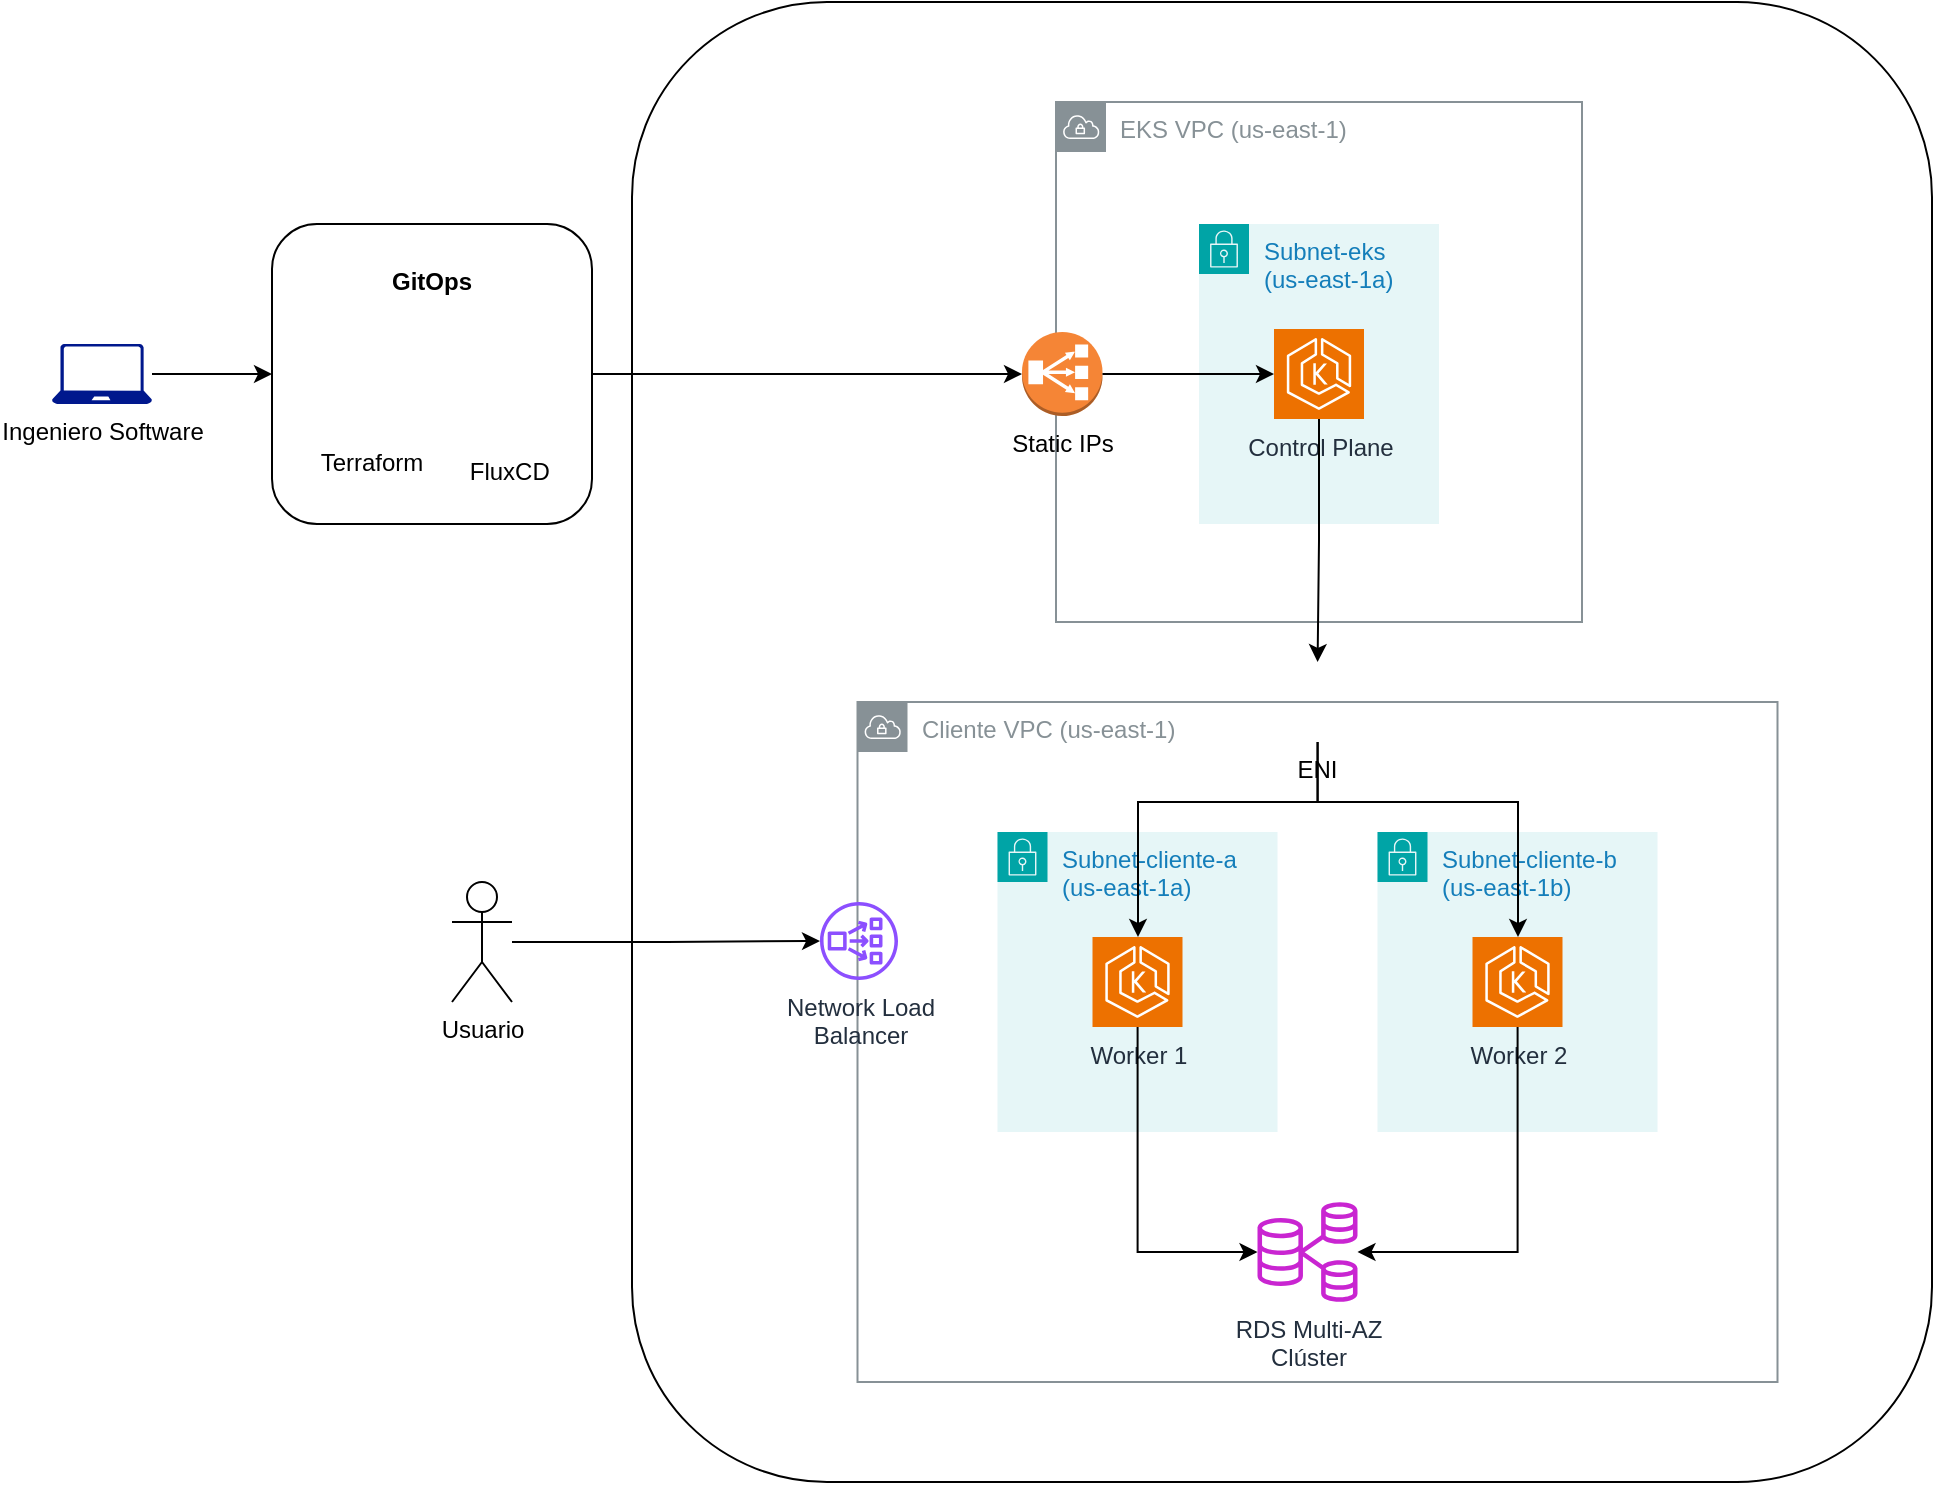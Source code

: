 <mxfile version="26.1.1" pages="2">
  <diagram name="Arq-soluciones-cloud" id="XG_FNhLSgh02-NQdPyia">
    <mxGraphModel dx="1026" dy="684" grid="1" gridSize="10" guides="1" tooltips="1" connect="1" arrows="1" fold="1" page="1" pageScale="1" pageWidth="827" pageHeight="1169" math="0" shadow="0">
      <root>
        <mxCell id="0" />
        <mxCell id="1" parent="0" />
        <mxCell id="NcxopaL1lthryCs3i0uy-2" style="edgeStyle=orthogonalEdgeStyle;rounded=0;orthogonalLoop=1;jettySize=auto;html=1;entryX=0;entryY=0.5;entryDx=0;entryDy=0;" edge="1" parent="1" source="CCDr3vIv7ldP79TEZYHE-8" target="NcxopaL1lthryCs3i0uy-1">
          <mxGeometry relative="1" as="geometry" />
        </mxCell>
        <mxCell id="CCDr3vIv7ldP79TEZYHE-8" value="Ingeniero Software" style="sketch=0;aspect=fixed;pointerEvents=1;shadow=0;dashed=0;html=1;strokeColor=none;labelPosition=center;verticalLabelPosition=bottom;verticalAlign=top;align=center;fillColor=#00188D;shape=mxgraph.azure.laptop" vertex="1" parent="1">
          <mxGeometry x="30" y="251" width="50" height="30" as="geometry" />
        </mxCell>
        <mxCell id="CCDr3vIv7ldP79TEZYHE-9" value="" style="rounded=1;whiteSpace=wrap;html=1;" vertex="1" parent="1">
          <mxGeometry x="320" y="80" width="650" height="740" as="geometry" />
        </mxCell>
        <mxCell id="CCDr3vIv7ldP79TEZYHE-12" value="" style="shape=image;verticalLabelPosition=bottom;labelBackgroundColor=default;verticalAlign=top;aspect=fixed;imageAspect=0;image=https://upload.wikimedia.org/wikipedia/commons/thumb/9/93/Amazon_Web_Services_Logo.svg/800px-Amazon_Web_Services_Logo.svg.png;" vertex="1" parent="1">
          <mxGeometry x="370" y="110" width="50.11" height="30" as="geometry" />
        </mxCell>
        <mxCell id="CCDr3vIv7ldP79TEZYHE-42" style="edgeStyle=orthogonalEdgeStyle;rounded=0;orthogonalLoop=1;jettySize=auto;html=1;" edge="1" parent="1" source="CCDr3vIv7ldP79TEZYHE-25" target="CCDr3vIv7ldP79TEZYHE-22">
          <mxGeometry relative="1" as="geometry" />
        </mxCell>
        <mxCell id="CCDr3vIv7ldP79TEZYHE-25" value="Usuario" style="shape=umlActor;verticalLabelPosition=bottom;verticalAlign=top;html=1;outlineConnect=0;" vertex="1" parent="1">
          <mxGeometry x="230" y="520" width="30" height="60" as="geometry" />
        </mxCell>
        <mxCell id="CCDr3vIv7ldP79TEZYHE-39" value="" style="group" vertex="1" connectable="0" parent="1">
          <mxGeometry x="414" y="410" width="478.75" height="360" as="geometry" />
        </mxCell>
        <mxCell id="CCDr3vIv7ldP79TEZYHE-27" value="Cliente VPC (us-east-1)" style="sketch=0;outlineConnect=0;gradientColor=none;html=1;whiteSpace=wrap;fontSize=12;fontStyle=0;shape=mxgraph.aws4.group;grIcon=mxgraph.aws4.group_vpc;strokeColor=#879196;fillColor=none;verticalAlign=top;align=left;spacingLeft=30;fontColor=#879196;dashed=0;" vertex="1" parent="CCDr3vIv7ldP79TEZYHE-39">
          <mxGeometry x="18.75" y="20" width="460" height="340" as="geometry" />
        </mxCell>
        <mxCell id="CCDr3vIv7ldP79TEZYHE-22" value="Network Load&lt;div&gt;Balancer&lt;/div&gt;" style="sketch=0;outlineConnect=0;fontColor=#232F3E;gradientColor=none;fillColor=#8C4FFF;strokeColor=none;dashed=0;verticalLabelPosition=bottom;verticalAlign=top;align=center;html=1;fontSize=12;fontStyle=0;aspect=fixed;pointerEvents=1;shape=mxgraph.aws4.network_load_balancer;" vertex="1" parent="CCDr3vIv7ldP79TEZYHE-39">
          <mxGeometry y="120" width="39" height="39" as="geometry" />
        </mxCell>
        <mxCell id="CCDr3vIv7ldP79TEZYHE-35" value="ENI" style="shape=image;verticalLabelPosition=bottom;labelBackgroundColor=default;verticalAlign=top;aspect=fixed;imageAspect=0;image=https://miro.medium.com/v2/resize:fit:410/1*Lvdummzxjqi027NHn0nusg.png;" vertex="1" parent="CCDr3vIv7ldP79TEZYHE-39">
          <mxGeometry x="228.75" width="40" height="40" as="geometry" />
        </mxCell>
        <mxCell id="CCDr3vIv7ldP79TEZYHE-30" value="Subnet-cliente-a&amp;nbsp;&lt;div&gt;(us-east-1a)&lt;/div&gt;" style="points=[[0,0],[0.25,0],[0.5,0],[0.75,0],[1,0],[1,0.25],[1,0.5],[1,0.75],[1,1],[0.75,1],[0.5,1],[0.25,1],[0,1],[0,0.75],[0,0.5],[0,0.25]];outlineConnect=0;gradientColor=none;html=1;whiteSpace=wrap;fontSize=12;fontStyle=0;container=1;pointerEvents=0;collapsible=0;recursiveResize=0;shape=mxgraph.aws4.group;grIcon=mxgraph.aws4.group_security_group;grStroke=0;strokeColor=#00A4A6;fillColor=#E6F6F7;verticalAlign=top;align=left;spacingLeft=30;fontColor=#147EBA;dashed=0;" vertex="1" parent="CCDr3vIv7ldP79TEZYHE-39">
          <mxGeometry x="88.75" y="85" width="140" height="150" as="geometry" />
        </mxCell>
        <mxCell id="CCDr3vIv7ldP79TEZYHE-31" value="Worker 1" style="sketch=0;points=[[0,0,0],[0.25,0,0],[0.5,0,0],[0.75,0,0],[1,0,0],[0,1,0],[0.25,1,0],[0.5,1,0],[0.75,1,0],[1,1,0],[0,0.25,0],[0,0.5,0],[0,0.75,0],[1,0.25,0],[1,0.5,0],[1,0.75,0]];outlineConnect=0;fontColor=#232F3E;fillColor=#ED7100;strokeColor=#ffffff;dashed=0;verticalLabelPosition=bottom;verticalAlign=top;align=center;html=1;fontSize=12;fontStyle=0;aspect=fixed;shape=mxgraph.aws4.resourceIcon;resIcon=mxgraph.aws4.eks;" vertex="1" parent="CCDr3vIv7ldP79TEZYHE-30">
          <mxGeometry x="47.5" y="52.5" width="45" height="45" as="geometry" />
        </mxCell>
        <mxCell id="CCDr3vIv7ldP79TEZYHE-32" value="Subnet-cliente-b&amp;nbsp;&lt;div&gt;(us-east-1b)&lt;/div&gt;" style="points=[[0,0],[0.25,0],[0.5,0],[0.75,0],[1,0],[1,0.25],[1,0.5],[1,0.75],[1,1],[0.75,1],[0.5,1],[0.25,1],[0,1],[0,0.75],[0,0.5],[0,0.25]];outlineConnect=0;gradientColor=none;html=1;whiteSpace=wrap;fontSize=12;fontStyle=0;container=1;pointerEvents=0;collapsible=0;recursiveResize=0;shape=mxgraph.aws4.group;grIcon=mxgraph.aws4.group_security_group;grStroke=0;strokeColor=#00A4A6;fillColor=#E6F6F7;verticalAlign=top;align=left;spacingLeft=30;fontColor=#147EBA;dashed=0;" vertex="1" parent="CCDr3vIv7ldP79TEZYHE-39">
          <mxGeometry x="278.75" y="85" width="140" height="150" as="geometry" />
        </mxCell>
        <mxCell id="CCDr3vIv7ldP79TEZYHE-33" value="Worker 2" style="sketch=0;points=[[0,0,0],[0.25,0,0],[0.5,0,0],[0.75,0,0],[1,0,0],[0,1,0],[0.25,1,0],[0.5,1,0],[0.75,1,0],[1,1,0],[0,0.25,0],[0,0.5,0],[0,0.75,0],[1,0.25,0],[1,0.5,0],[1,0.75,0]];outlineConnect=0;fontColor=#232F3E;fillColor=#ED7100;strokeColor=#ffffff;dashed=0;verticalLabelPosition=bottom;verticalAlign=top;align=center;html=1;fontSize=12;fontStyle=0;aspect=fixed;shape=mxgraph.aws4.resourceIcon;resIcon=mxgraph.aws4.eks;" vertex="1" parent="CCDr3vIv7ldP79TEZYHE-32">
          <mxGeometry x="47.5" y="52.5" width="45" height="45" as="geometry" />
        </mxCell>
        <mxCell id="CCDr3vIv7ldP79TEZYHE-46" style="edgeStyle=orthogonalEdgeStyle;rounded=0;orthogonalLoop=1;jettySize=auto;html=1;" edge="1" parent="CCDr3vIv7ldP79TEZYHE-39" source="CCDr3vIv7ldP79TEZYHE-35" target="CCDr3vIv7ldP79TEZYHE-31">
          <mxGeometry relative="1" as="geometry">
            <Array as="points">
              <mxPoint x="249" y="70" />
              <mxPoint x="159" y="70" />
            </Array>
          </mxGeometry>
        </mxCell>
        <mxCell id="CCDr3vIv7ldP79TEZYHE-47" style="edgeStyle=orthogonalEdgeStyle;rounded=0;orthogonalLoop=1;jettySize=auto;html=1;" edge="1" parent="CCDr3vIv7ldP79TEZYHE-39" source="CCDr3vIv7ldP79TEZYHE-35" target="CCDr3vIv7ldP79TEZYHE-33">
          <mxGeometry relative="1" as="geometry">
            <Array as="points">
              <mxPoint x="249" y="70" />
              <mxPoint x="349" y="70" />
            </Array>
          </mxGeometry>
        </mxCell>
        <mxCell id="hAxWWOcNnsqIXMN0gSc1-1" value="RDS Multi-AZ&lt;div&gt;Clúster&lt;/div&gt;" style="sketch=0;outlineConnect=0;fontColor=#232F3E;gradientColor=none;fillColor=#C925D1;strokeColor=none;dashed=0;verticalLabelPosition=bottom;verticalAlign=top;align=center;html=1;fontSize=12;fontStyle=0;aspect=fixed;pointerEvents=1;shape=mxgraph.aws4.rds_multi_az_db_cluster;" vertex="1" parent="CCDr3vIv7ldP79TEZYHE-39">
          <mxGeometry x="218.75" y="270" width="50" height="50" as="geometry" />
        </mxCell>
        <mxCell id="hAxWWOcNnsqIXMN0gSc1-2" style="edgeStyle=orthogonalEdgeStyle;rounded=0;orthogonalLoop=1;jettySize=auto;html=1;" edge="1" parent="CCDr3vIv7ldP79TEZYHE-39" source="CCDr3vIv7ldP79TEZYHE-31" target="hAxWWOcNnsqIXMN0gSc1-1">
          <mxGeometry relative="1" as="geometry">
            <Array as="points">
              <mxPoint x="159" y="295" />
            </Array>
          </mxGeometry>
        </mxCell>
        <mxCell id="hAxWWOcNnsqIXMN0gSc1-3" style="edgeStyle=orthogonalEdgeStyle;rounded=0;orthogonalLoop=1;jettySize=auto;html=1;" edge="1" parent="CCDr3vIv7ldP79TEZYHE-39" source="CCDr3vIv7ldP79TEZYHE-33" target="hAxWWOcNnsqIXMN0gSc1-1">
          <mxGeometry relative="1" as="geometry">
            <Array as="points">
              <mxPoint x="349" y="295" />
            </Array>
          </mxGeometry>
        </mxCell>
        <mxCell id="CCDr3vIv7ldP79TEZYHE-41" value="" style="group" vertex="1" connectable="0" parent="1">
          <mxGeometry x="515" y="130" width="280" height="260" as="geometry" />
        </mxCell>
        <mxCell id="CCDr3vIv7ldP79TEZYHE-17" value="EKS VPC (us-east-1)" style="sketch=0;outlineConnect=0;gradientColor=none;html=1;whiteSpace=wrap;fontSize=12;fontStyle=0;shape=mxgraph.aws4.group;grIcon=mxgraph.aws4.group_vpc;strokeColor=#879196;fillColor=none;verticalAlign=top;align=left;spacingLeft=30;fontColor=#879196;dashed=0;" vertex="1" parent="CCDr3vIv7ldP79TEZYHE-41">
          <mxGeometry x="17" width="263" height="260" as="geometry" />
        </mxCell>
        <mxCell id="CCDr3vIv7ldP79TEZYHE-20" value="Subnet-eks&amp;nbsp;&lt;div&gt;(us-east-1a)&lt;/div&gt;" style="points=[[0,0],[0.25,0],[0.5,0],[0.75,0],[1,0],[1,0.25],[1,0.5],[1,0.75],[1,1],[0.75,1],[0.5,1],[0.25,1],[0,1],[0,0.75],[0,0.5],[0,0.25]];outlineConnect=0;gradientColor=none;html=1;whiteSpace=wrap;fontSize=12;fontStyle=0;container=1;pointerEvents=0;collapsible=0;recursiveResize=0;shape=mxgraph.aws4.group;grIcon=mxgraph.aws4.group_security_group;grStroke=0;strokeColor=#00A4A6;fillColor=#E6F6F7;verticalAlign=top;align=left;spacingLeft=30;fontColor=#147EBA;dashed=0;" vertex="1" parent="CCDr3vIv7ldP79TEZYHE-41">
          <mxGeometry x="88.5" y="61" width="120" height="150" as="geometry" />
        </mxCell>
        <mxCell id="CCDr3vIv7ldP79TEZYHE-29" value="Control Plane" style="sketch=0;points=[[0,0,0],[0.25,0,0],[0.5,0,0],[0.75,0,0],[1,0,0],[0,1,0],[0.25,1,0],[0.5,1,0],[0.75,1,0],[1,1,0],[0,0.25,0],[0,0.5,0],[0,0.75,0],[1,0.25,0],[1,0.5,0],[1,0.75,0]];outlineConnect=0;fontColor=#232F3E;fillColor=#ED7100;strokeColor=#ffffff;dashed=0;verticalLabelPosition=bottom;verticalAlign=top;align=center;html=1;fontSize=12;fontStyle=0;aspect=fixed;shape=mxgraph.aws4.resourceIcon;resIcon=mxgraph.aws4.eks;" vertex="1" parent="CCDr3vIv7ldP79TEZYHE-20">
          <mxGeometry x="37.5" y="52.5" width="45" height="45" as="geometry" />
        </mxCell>
        <mxCell id="CCDr3vIv7ldP79TEZYHE-26" value="Static IPs" style="outlineConnect=0;dashed=0;verticalLabelPosition=bottom;verticalAlign=top;align=center;html=1;shape=mxgraph.aws3.classic_load_balancer;fillColor=#F58536;gradientColor=none;" vertex="1" parent="CCDr3vIv7ldP79TEZYHE-41">
          <mxGeometry y="115" width="40.25" height="42" as="geometry" />
        </mxCell>
        <mxCell id="CCDr3vIv7ldP79TEZYHE-37" style="edgeStyle=orthogonalEdgeStyle;rounded=0;orthogonalLoop=1;jettySize=auto;html=1;entryX=0;entryY=0.5;entryDx=0;entryDy=0;entryPerimeter=0;" edge="1" parent="CCDr3vIv7ldP79TEZYHE-41" source="CCDr3vIv7ldP79TEZYHE-26" target="CCDr3vIv7ldP79TEZYHE-29">
          <mxGeometry relative="1" as="geometry" />
        </mxCell>
        <mxCell id="CCDr3vIv7ldP79TEZYHE-38" style="edgeStyle=orthogonalEdgeStyle;rounded=0;orthogonalLoop=1;jettySize=auto;html=1;" edge="1" parent="CCDr3vIv7ldP79TEZYHE-41" source="CCDr3vIv7ldP79TEZYHE-29" target="CCDr3vIv7ldP79TEZYHE-35">
          <mxGeometry relative="1" as="geometry" />
        </mxCell>
        <mxCell id="NcxopaL1lthryCs3i0uy-1" value="" style="rounded=1;whiteSpace=wrap;html=1;verticalAlign=top;fontStyle=1;strokeColor=#000000;" vertex="1" parent="1">
          <mxGeometry x="140" y="191" width="160" height="150" as="geometry" />
        </mxCell>
        <mxCell id="NcxopaL1lthryCs3i0uy-3" style="edgeStyle=orthogonalEdgeStyle;rounded=0;orthogonalLoop=1;jettySize=auto;html=1;entryX=0;entryY=0.5;entryDx=0;entryDy=0;entryPerimeter=0;" edge="1" parent="1" source="NcxopaL1lthryCs3i0uy-1" target="CCDr3vIv7ldP79TEZYHE-26">
          <mxGeometry relative="1" as="geometry" />
        </mxCell>
        <mxCell id="NcxopaL1lthryCs3i0uy-4" value="" style="shape=image;verticalLabelPosition=bottom;labelBackgroundColor=default;verticalAlign=top;aspect=fixed;imageAspect=0;image=https://upload.wikimedia.org/wikipedia/commons/thumb/3/3f/Git_icon.svg/2048px-Git_icon.svg.png;" vertex="1" parent="1">
          <mxGeometry x="150" y="200" width="35" height="35" as="geometry" />
        </mxCell>
        <mxCell id="NcxopaL1lthryCs3i0uy-5" value="&lt;span style=&quot;font-weight: 700;&quot;&gt;GitOps&lt;/span&gt;" style="text;html=1;align=center;verticalAlign=middle;whiteSpace=wrap;rounded=0;" vertex="1" parent="1">
          <mxGeometry x="190" y="205" width="60" height="30" as="geometry" />
        </mxCell>
        <mxCell id="NcxopaL1lthryCs3i0uy-7" value="Terraform" style="shape=image;verticalLabelPosition=bottom;labelBackgroundColor=default;verticalAlign=top;aspect=fixed;imageAspect=0;image=https://static-00.iconduck.com/assets.00/terraform-icon-1803x2048-hodrzd3t.png;" vertex="1" parent="1">
          <mxGeometry x="170" y="251.0" width="40" height="45.46" as="geometry" />
        </mxCell>
        <mxCell id="NcxopaL1lthryCs3i0uy-10" value="FluxCD" style="shape=image;verticalLabelPosition=bottom;labelBackgroundColor=default;verticalAlign=top;aspect=fixed;imageAspect=0;image=https://seekvectors.com/files/download/Flux%20CD-logo.png;" vertex="1" parent="1">
          <mxGeometry x="240" y="248.23" width="37.73" height="53.01" as="geometry" />
        </mxCell>
      </root>
    </mxGraphModel>
  </diagram>
  <diagram id="ZC7WY2caMiPeAj4hzNuU" name="Arq-soluciones-cluster">
    <mxGraphModel dx="1026" dy="684" grid="1" gridSize="10" guides="1" tooltips="1" connect="1" arrows="1" fold="1" page="1" pageScale="1" pageWidth="827" pageHeight="1169" math="0" shadow="0">
      <root>
        <mxCell id="0" />
        <mxCell id="1" parent="0" />
        <mxCell id="URxd5GTBy4OrGXq1bPbh-19" style="edgeStyle=orthogonalEdgeStyle;rounded=0;orthogonalLoop=1;jettySize=auto;html=1;" edge="1" parent="1" source="1j801hSumubelcWlOuk_-4" target="1j801hSumubelcWlOuk_-28">
          <mxGeometry relative="1" as="geometry" />
        </mxCell>
        <mxCell id="1j801hSumubelcWlOuk_-4" value="" style="rounded=0;whiteSpace=wrap;html=1;" vertex="1" parent="1">
          <mxGeometry x="140.59" y="100" width="260" height="260" as="geometry" />
        </mxCell>
        <mxCell id="URxd5GTBy4OrGXq1bPbh-18" style="edgeStyle=orthogonalEdgeStyle;rounded=0;orthogonalLoop=1;jettySize=auto;html=1;entryX=0.5;entryY=0;entryDx=0;entryDy=0;" edge="1" parent="1" source="1j801hSumubelcWlOuk_-5" target="URxd5GTBy4OrGXq1bPbh-3">
          <mxGeometry relative="1" as="geometry" />
        </mxCell>
        <mxCell id="1j801hSumubelcWlOuk_-5" value="" style="rounded=0;whiteSpace=wrap;html=1;fillStyle=hatch;fillColor=#e1d5e7;strokeColor=#000000;" vertex="1" parent="1">
          <mxGeometry x="140.59" y="290" width="260" height="70" as="geometry" />
        </mxCell>
        <mxCell id="1j801hSumubelcWlOuk_-6" value="Cluster Node" style="text;html=1;align=center;verticalAlign=middle;whiteSpace=wrap;rounded=0;fontSize=14;fontStyle=3" vertex="1" parent="1">
          <mxGeometry x="224.09" y="100" width="93" height="30" as="geometry" />
        </mxCell>
        <mxCell id="1j801hSumubelcWlOuk_-7" value="Kubectl" style="aspect=fixed;sketch=0;html=1;dashed=0;whitespace=wrap;verticalLabelPosition=bottom;verticalAlign=top;fillColor=#2875E2;strokeColor=#ffffff;points=[[0.005,0.63,0],[0.1,0.2,0],[0.9,0.2,0],[0.5,0,0],[0.995,0.63,0],[0.72,0.99,0],[0.5,1,0],[0.28,0.99,0]];shape=mxgraph.kubernetes.icon2;kubernetesLabel=1;prIcon=api;fontSize=9;" vertex="1" parent="1">
          <mxGeometry x="248.3" y="300" width="39.58" height="38" as="geometry" />
        </mxCell>
        <mxCell id="1j801hSumubelcWlOuk_-8" value="Kubelet" style="aspect=fixed;sketch=0;html=1;dashed=0;whitespace=wrap;verticalLabelPosition=bottom;verticalAlign=top;fillColor=#2875E2;strokeColor=#ffffff;points=[[0.005,0.63,0],[0.1,0.2,0],[0.9,0.2,0],[0.5,0,0],[0.995,0.63,0],[0.72,0.99,0],[0.5,1,0],[0.28,0.99,0]];shape=mxgraph.kubernetes.icon2;kubernetesLabel=1;prIcon=kubelet;fontSize=9;" vertex="1" parent="1">
          <mxGeometry x="318.3" y="300" width="39.59" height="38" as="geometry" />
        </mxCell>
        <mxCell id="1j801hSumubelcWlOuk_-9" value="Kubeadm" style="aspect=fixed;sketch=0;html=1;dashed=0;whitespace=wrap;verticalLabelPosition=bottom;verticalAlign=top;fillColor=#2875E2;strokeColor=#ffffff;points=[[0.005,0.63,0],[0.1,0.2,0],[0.9,0.2,0],[0.5,0,0],[0.995,0.63,0],[0.72,0.99,0],[0.5,1,0],[0.28,0.99,0]];shape=mxgraph.kubernetes.icon2;prIcon=api;fontSize=9;" vertex="1" parent="1">
          <mxGeometry x="178.3" y="300" width="39.59" height="38" as="geometry" />
        </mxCell>
        <mxCell id="1j801hSumubelcWlOuk_-10" value="" style="rounded=1;whiteSpace=wrap;html=1;" vertex="1" parent="1">
          <mxGeometry x="144.59" y="130" width="246" height="150" as="geometry" />
        </mxCell>
        <mxCell id="1j801hSumubelcWlOuk_-11" value="" style="aspect=fixed;sketch=0;html=1;dashed=0;whitespace=wrap;verticalLabelPosition=bottom;verticalAlign=top;fillColor=#2875E2;strokeColor=#ffffff;points=[[0.005,0.63,0],[0.1,0.2,0],[0.9,0.2,0],[0.5,0,0],[0.995,0.63,0],[0.72,0.99,0],[0.5,1,0],[0.28,0.99,0]];shape=mxgraph.kubernetes.icon2;kubernetesLabel=1;prIcon=ns" vertex="1" parent="1">
          <mxGeometry x="157.59" y="134" width="26.04" height="25" as="geometry" />
        </mxCell>
        <mxCell id="1j801hSumubelcWlOuk_-12" value="kube-system" style="text;html=1;align=center;verticalAlign=middle;whiteSpace=wrap;rounded=0;fontSize=10;fontStyle=2" vertex="1" parent="1">
          <mxGeometry x="240.59" y="134.5" width="60" height="16" as="geometry" />
        </mxCell>
        <mxCell id="URxd5GTBy4OrGXq1bPbh-21" style="edgeStyle=orthogonalEdgeStyle;rounded=0;orthogonalLoop=1;jettySize=auto;html=1;" edge="1" parent="1" source="1j801hSumubelcWlOuk_-26" target="3FVdoRgT1OrA83_WAgu7-1">
          <mxGeometry relative="1" as="geometry">
            <Array as="points">
              <mxPoint x="426" y="830" />
              <mxPoint x="276" y="830" />
            </Array>
          </mxGeometry>
        </mxCell>
        <mxCell id="1j801hSumubelcWlOuk_-26" value="" style="rounded=0;whiteSpace=wrap;html=1;" vertex="1" parent="1">
          <mxGeometry x="346.37" y="450" width="160" height="341" as="geometry" />
        </mxCell>
        <mxCell id="1j801hSumubelcWlOuk_-27" value="" style="rounded=0;whiteSpace=wrap;html=1;fillStyle=hatch;fillColor=#e1d5e7;strokeColor=#000000;" vertex="1" parent="1">
          <mxGeometry x="346.37" y="721" width="160" height="70" as="geometry" />
        </mxCell>
        <mxCell id="1j801hSumubelcWlOuk_-28" value="Worker Node2" style="text;html=1;align=center;verticalAlign=middle;whiteSpace=wrap;rounded=0;fontSize=14;fontStyle=3" vertex="1" parent="1">
          <mxGeometry x="373.31" y="450" width="105.7" height="30" as="geometry" />
        </mxCell>
        <mxCell id="1j801hSumubelcWlOuk_-29" value="Kubectl" style="aspect=fixed;sketch=0;html=1;dashed=0;whitespace=wrap;verticalLabelPosition=bottom;verticalAlign=top;fillColor=#2875E2;strokeColor=#ffffff;points=[[0.005,0.63,0],[0.1,0.2,0],[0.9,0.2,0],[0.5,0,0],[0.995,0.63,0],[0.72,0.99,0],[0.5,1,0],[0.28,0.99,0]];shape=mxgraph.kubernetes.icon2;kubernetesLabel=1;prIcon=api;fontSize=9;" vertex="1" parent="1">
          <mxGeometry x="406.37" y="731" width="39.58" height="38" as="geometry" />
        </mxCell>
        <mxCell id="1j801hSumubelcWlOuk_-30" value="Kubelet" style="aspect=fixed;sketch=0;html=1;dashed=0;whitespace=wrap;verticalLabelPosition=bottom;verticalAlign=top;fillColor=#2875E2;strokeColor=#ffffff;points=[[0.005,0.63,0],[0.1,0.2,0],[0.9,0.2,0],[0.5,0,0],[0.995,0.63,0],[0.72,0.99,0],[0.5,1,0],[0.28,0.99,0]];shape=mxgraph.kubernetes.icon2;kubernetesLabel=1;prIcon=kubelet;fontSize=9;" vertex="1" parent="1">
          <mxGeometry x="456.57" y="731" width="39.59" height="38" as="geometry" />
        </mxCell>
        <mxCell id="1j801hSumubelcWlOuk_-31" value="Kubeadm" style="aspect=fixed;sketch=0;html=1;dashed=0;whitespace=wrap;verticalLabelPosition=bottom;verticalAlign=top;fillColor=#2875E2;strokeColor=#ffffff;points=[[0.005,0.63,0],[0.1,0.2,0],[0.9,0.2,0],[0.5,0,0],[0.995,0.63,0],[0.72,0.99,0],[0.5,1,0],[0.28,0.99,0]];shape=mxgraph.kubernetes.icon2;prIcon=api;fontSize=9;" vertex="1" parent="1">
          <mxGeometry x="353.37" y="731" width="39.59" height="38" as="geometry" />
        </mxCell>
        <mxCell id="1j801hSumubelcWlOuk_-32" value="Micro Inversión" style="rounded=1;whiteSpace=wrap;html=1;fillColor=#e1d5e7;strokeColor=#9673a6;fontSize=11;" vertex="1" parent="1">
          <mxGeometry x="354.17" y="560" width="143" height="30" as="geometry" />
        </mxCell>
        <mxCell id="1j801hSumubelcWlOuk_-34" value="Micro Auth" style="rounded=1;whiteSpace=wrap;html=1;fillColor=#f5f5f5;strokeColor=#666666;fontSize=11;fontColor=#333333;" vertex="1" parent="1">
          <mxGeometry x="354.17" y="480" width="143" height="30" as="geometry" />
        </mxCell>
        <mxCell id="1j801hSumubelcWlOuk_-35" value="" style="group" vertex="1" connectable="0" parent="1">
          <mxGeometry x="360.37" y="638" width="137.5" height="75" as="geometry" />
        </mxCell>
        <mxCell id="1j801hSumubelcWlOuk_-36" value="" style="rounded=1;whiteSpace=wrap;html=1;" vertex="1" parent="1j801hSumubelcWlOuk_-35">
          <mxGeometry width="132" height="75" as="geometry" />
        </mxCell>
        <mxCell id="1j801hSumubelcWlOuk_-37" value="" style="aspect=fixed;sketch=0;html=1;dashed=0;whitespace=wrap;verticalLabelPosition=bottom;verticalAlign=top;fillColor=#2875E2;strokeColor=#ffffff;points=[[0.005,0.63,0],[0.1,0.2,0],[0.9,0.2,0],[0.5,0,0],[0.995,0.63,0],[0.72,0.99,0],[0.5,1,0],[0.28,0.99,0]];shape=mxgraph.kubernetes.icon2;kubernetesLabel=1;prIcon=ns" vertex="1" parent="1j801hSumubelcWlOuk_-35">
          <mxGeometry x="4.5" y="2" width="26.04" height="25" as="geometry" />
        </mxCell>
        <mxCell id="1j801hSumubelcWlOuk_-38" value="kube-system" style="text;html=1;align=center;verticalAlign=middle;whiteSpace=wrap;rounded=0;fontSize=10;fontStyle=2" vertex="1" parent="1j801hSumubelcWlOuk_-35">
          <mxGeometry x="49.5" y="6.5" width="60" height="16" as="geometry" />
        </mxCell>
        <mxCell id="1j801hSumubelcWlOuk_-39" value="Kube-proxy" style="aspect=fixed;sketch=0;html=1;dashed=0;whitespace=wrap;verticalLabelPosition=bottom;verticalAlign=top;fillColor=#2875E2;strokeColor=#ffffff;points=[[0.005,0.63,0],[0.1,0.2,0],[0.9,0.2,0],[0.5,0,0],[0.995,0.63,0],[0.72,0.99,0],[0.5,1,0],[0.28,0.99,0]];shape=mxgraph.kubernetes.icon2;prIcon=k_proxy;fontSize=8;" vertex="1" parent="1j801hSumubelcWlOuk_-35">
          <mxGeometry x="51.41" y="29" width="29.17" height="28" as="geometry" />
        </mxCell>
        <mxCell id="1j801hSumubelcWlOuk_-53" value="InversionVirtual Gateway" style="rounded=1;whiteSpace=wrap;html=1;fillColor=#fff2cc;strokeColor=#d6b656;fontSize=11;" vertex="1" parent="1">
          <mxGeometry x="354.17" y="520" width="143" height="30" as="geometry" />
        </mxCell>
        <mxCell id="1j801hSumubelcWlOuk_-54" value="" style="group" vertex="1" connectable="0" parent="1">
          <mxGeometry x="440" y="159" width="320" height="150.75" as="geometry" />
        </mxCell>
        <mxCell id="1j801hSumubelcWlOuk_-55" value="" style="rounded=0;whiteSpace=wrap;html=1;dashed=1;" vertex="1" parent="1j801hSumubelcWlOuk_-54">
          <mxGeometry width="320" height="150.75" as="geometry" />
        </mxCell>
        <mxCell id="1j801hSumubelcWlOuk_-56" value="Namespaces" style="text;html=1;align=center;verticalAlign=middle;whiteSpace=wrap;rounded=0;fontSize=12;fontStyle=1" vertex="1" parent="1j801hSumubelcWlOuk_-54">
          <mxGeometry x="113.5" y="8" width="93" height="30" as="geometry" />
        </mxCell>
        <mxCell id="1j801hSumubelcWlOuk_-57" value="" style="aspect=fixed;sketch=0;html=1;dashed=0;whitespace=wrap;verticalLabelPosition=bottom;verticalAlign=top;fillColor=#2875E2;strokeColor=#ffffff;points=[[0.005,0.63,0],[0.1,0.2,0],[0.9,0.2,0],[0.5,0,0],[0.995,0.63,0],[0.72,0.99,0],[0.5,1,0],[0.28,0.99,0]];shape=mxgraph.kubernetes.icon2;kubernetesLabel=1;prIcon=ns" vertex="1" parent="1j801hSumubelcWlOuk_-54">
          <mxGeometry x="14.69" y="10.5" width="38.54" height="37" as="geometry" />
        </mxCell>
        <mxCell id="1j801hSumubelcWlOuk_-58" value="" style="group" vertex="1" connectable="0" parent="1j801hSumubelcWlOuk_-54">
          <mxGeometry x="32.3" y="60.75" width="90.42" height="30" as="geometry" />
        </mxCell>
        <mxCell id="1j801hSumubelcWlOuk_-59" value="" style="ellipse;whiteSpace=wrap;html=1;aspect=fixed;fillColor=#fff2cc;strokeColor=#d6b656;" vertex="1" parent="1j801hSumubelcWlOuk_-58">
          <mxGeometry y="4" width="22" height="22" as="geometry" />
        </mxCell>
        <mxCell id="1j801hSumubelcWlOuk_-60" value="gateways" style="text;html=1;align=center;verticalAlign=middle;whiteSpace=wrap;rounded=0;" vertex="1" parent="1j801hSumubelcWlOuk_-58">
          <mxGeometry x="30.0" width="60.42" height="30" as="geometry" />
        </mxCell>
        <mxCell id="1j801hSumubelcWlOuk_-61" value="" style="group" vertex="1" connectable="0" parent="1j801hSumubelcWlOuk_-54">
          <mxGeometry x="172.72" y="60.75" width="120" height="30" as="geometry" />
        </mxCell>
        <mxCell id="1j801hSumubelcWlOuk_-62" value="" style="ellipse;whiteSpace=wrap;html=1;aspect=fixed;fillColor=#e1d5e7;strokeColor=#9673a6;" vertex="1" parent="1j801hSumubelcWlOuk_-61">
          <mxGeometry y="4" width="22" height="22" as="geometry" />
        </mxCell>
        <mxCell id="1j801hSumubelcWlOuk_-63" value="inversiones" style="text;html=1;align=center;verticalAlign=middle;whiteSpace=wrap;rounded=0;" vertex="1" parent="1j801hSumubelcWlOuk_-61">
          <mxGeometry x="31" width="68" height="30" as="geometry" />
        </mxCell>
        <mxCell id="1j801hSumubelcWlOuk_-64" value="" style="group" vertex="1" connectable="0" parent="1j801hSumubelcWlOuk_-54">
          <mxGeometry x="32.3" y="106.75" width="110.42" height="30" as="geometry" />
        </mxCell>
        <mxCell id="1j801hSumubelcWlOuk_-65" value="" style="ellipse;whiteSpace=wrap;html=1;aspect=fixed;fillColor=#f5f5f5;strokeColor=#666666;fontColor=#333333;" vertex="1" parent="1j801hSumubelcWlOuk_-64">
          <mxGeometry y="4" width="22" height="22" as="geometry" />
        </mxCell>
        <mxCell id="1j801hSumubelcWlOuk_-66" value="auth" style="text;html=1;align=center;verticalAlign=middle;whiteSpace=wrap;rounded=0;" vertex="1" parent="1j801hSumubelcWlOuk_-64">
          <mxGeometry x="35.06" width="30.42" height="30" as="geometry" />
        </mxCell>
        <mxCell id="1j801hSumubelcWlOuk_-67" value="" style="group" vertex="1" connectable="0" parent="1j801hSumubelcWlOuk_-54">
          <mxGeometry x="172.72" y="106.75" width="110.42" height="30" as="geometry" />
        </mxCell>
        <mxCell id="1j801hSumubelcWlOuk_-68" value="" style="ellipse;whiteSpace=wrap;html=1;aspect=fixed;fillColor=#dae8fc;strokeColor=#6c8ebf;" vertex="1" parent="1j801hSumubelcWlOuk_-67">
          <mxGeometry y="4" width="22" height="22" as="geometry" />
        </mxCell>
        <mxCell id="1j801hSumubelcWlOuk_-69" value="cuentas" style="text;html=1;align=center;verticalAlign=middle;whiteSpace=wrap;rounded=0;" vertex="1" parent="1j801hSumubelcWlOuk_-54">
          <mxGeometry x="202.72" y="106.75" width="60" height="30" as="geometry" />
        </mxCell>
        <mxCell id="1j801hSumubelcWlOuk_-74" value="Controller-manager" style="aspect=fixed;sketch=0;html=1;dashed=0;whitespace=wrap;verticalLabelPosition=bottom;verticalAlign=top;fillColor=#2875E2;strokeColor=#ffffff;points=[[0.005,0.63,0],[0.1,0.2,0],[0.9,0.2,0],[0.5,0,0],[0.995,0.63,0],[0.72,0.99,0],[0.5,1,0],[0.28,0.99,0]];shape=mxgraph.kubernetes.icon2;kubernetesLabel=1;prIcon=c_m;fontSize=8;" vertex="1" parent="1">
          <mxGeometry x="170.51" y="170" width="29.16" height="28" as="geometry" />
        </mxCell>
        <mxCell id="1j801hSumubelcWlOuk_-75" value="etcd" style="aspect=fixed;sketch=0;html=1;dashed=0;whitespace=wrap;verticalLabelPosition=bottom;verticalAlign=top;fillColor=#2875E2;strokeColor=#ffffff;points=[[0.005,0.63,0],[0.1,0.2,0],[0.9,0.2,0],[0.5,0,0],[0.995,0.63,0],[0.72,0.99,0],[0.5,1,0],[0.28,0.99,0]];shape=mxgraph.kubernetes.icon2;kubernetesLabel=1;prIcon=etcd;fontSize=8;" vertex="1" parent="1">
          <mxGeometry x="170.5" y="217" width="29.16" height="28" as="geometry" />
        </mxCell>
        <mxCell id="1j801hSumubelcWlOuk_-76" value="Kube-proxy" style="aspect=fixed;sketch=0;html=1;dashed=0;whitespace=wrap;verticalLabelPosition=bottom;verticalAlign=top;fillColor=#2875E2;strokeColor=#ffffff;points=[[0.005,0.63,0],[0.1,0.2,0],[0.9,0.2,0],[0.5,0,0],[0.995,0.63,0],[0.72,0.99,0],[0.5,1,0],[0.28,0.99,0]];shape=mxgraph.kubernetes.icon2;prIcon=k_proxy;fontSize=8;" vertex="1" parent="1">
          <mxGeometry x="336.5" y="170" width="29.17" height="28" as="geometry" />
        </mxCell>
        <mxCell id="1j801hSumubelcWlOuk_-77" value="Kube-scheduler" style="aspect=fixed;sketch=0;html=1;dashed=0;whitespace=wrap;verticalLabelPosition=bottom;verticalAlign=top;fillColor=#2875E2;strokeColor=#ffffff;points=[[0.005,0.63,0],[0.1,0.2,0],[0.9,0.2,0],[0.5,0,0],[0.995,0.63,0],[0.72,0.99,0],[0.5,1,0],[0.28,0.99,0]];shape=mxgraph.kubernetes.icon2;prIcon=cronjob;fontSize=8;" vertex="1" parent="1">
          <mxGeometry x="336.5" y="217" width="29.17" height="28" as="geometry" />
        </mxCell>
        <mxCell id="1j801hSumubelcWlOuk_-78" value="" style="group" vertex="1" connectable="0" parent="1">
          <mxGeometry x="230.5" y="170" width="75" height="86" as="geometry" />
        </mxCell>
        <mxCell id="1j801hSumubelcWlOuk_-79" value="" style="rounded=0;whiteSpace=wrap;html=1;" vertex="1" parent="1j801hSumubelcWlOuk_-78">
          <mxGeometry width="75" height="86" as="geometry" />
        </mxCell>
        <mxCell id="1j801hSumubelcWlOuk_-80" value="Kube-apiserver" style="aspect=fixed;sketch=0;html=1;dashed=0;whitespace=wrap;verticalLabelPosition=bottom;verticalAlign=top;fillColor=#2875E2;strokeColor=#ffffff;points=[[0.005,0.63,0],[0.1,0.2,0],[0.9,0.2,0],[0.5,0,0],[0.995,0.63,0],[0.72,0.99,0],[0.5,1,0],[0.28,0.99,0]];shape=mxgraph.kubernetes.icon2;prIcon=crd;fontSize=9;" vertex="1" parent="1j801hSumubelcWlOuk_-78">
          <mxGeometry x="12.5" y="14" width="50" height="48" as="geometry" />
        </mxCell>
        <mxCell id="1j801hSumubelcWlOuk_-81" value="" style="endArrow=classic;startArrow=classic;html=1;rounded=0;exitX=0.995;exitY=0.63;exitDx=0;exitDy=0;exitPerimeter=0;entryX=-0.018;entryY=0.206;entryDx=0;entryDy=0;entryPerimeter=0;spacing=2;endSize=3;startSize=3;jumpSize=6;strokeWidth=0.5;" edge="1" parent="1" source="1j801hSumubelcWlOuk_-74" target="1j801hSumubelcWlOuk_-79">
          <mxGeometry width="50" height="50" relative="1" as="geometry">
            <mxPoint x="240.5" y="270" as="sourcePoint" />
            <mxPoint x="290.5" y="220" as="targetPoint" />
          </mxGeometry>
        </mxCell>
        <mxCell id="1j801hSumubelcWlOuk_-82" value="" style="endArrow=classic;startArrow=classic;html=1;rounded=0;exitX=0.995;exitY=0.63;exitDx=0;exitDy=0;exitPerimeter=0;entryX=-0.018;entryY=0.206;entryDx=0;entryDy=0;entryPerimeter=0;spacing=2;endSize=3;startSize=3;jumpSize=6;strokeWidth=0.5;" edge="1" parent="1">
          <mxGeometry width="50" height="50" relative="1" as="geometry">
            <mxPoint x="199.66" y="235" as="sourcePoint" />
            <mxPoint x="229.66" y="235" as="targetPoint" />
          </mxGeometry>
        </mxCell>
        <mxCell id="1j801hSumubelcWlOuk_-83" value="" style="endArrow=classic;startArrow=classic;html=1;rounded=0;exitX=0.995;exitY=0.63;exitDx=0;exitDy=0;exitPerimeter=0;entryX=-0.018;entryY=0.206;entryDx=0;entryDy=0;entryPerimeter=0;spacing=2;endSize=3;startSize=3;jumpSize=6;strokeWidth=0.5;" edge="1" parent="1">
          <mxGeometry width="50" height="50" relative="1" as="geometry">
            <mxPoint x="306.5" y="187.89" as="sourcePoint" />
            <mxPoint x="336.5" y="187.89" as="targetPoint" />
          </mxGeometry>
        </mxCell>
        <mxCell id="1j801hSumubelcWlOuk_-84" value="" style="endArrow=classic;startArrow=classic;html=1;rounded=0;exitX=0.995;exitY=0.63;exitDx=0;exitDy=0;exitPerimeter=0;entryX=-0.018;entryY=0.206;entryDx=0;entryDy=0;entryPerimeter=0;spacing=2;endSize=3;startSize=3;jumpSize=6;strokeWidth=0.5;" edge="1" parent="1">
          <mxGeometry width="50" height="50" relative="1" as="geometry">
            <mxPoint x="306.5" y="233.81" as="sourcePoint" />
            <mxPoint x="336.5" y="233.81" as="targetPoint" />
          </mxGeometry>
        </mxCell>
        <mxCell id="3FVdoRgT1OrA83_WAgu7-1" value="RDS Multi-AZ&lt;div&gt;Clúster&lt;/div&gt;" style="sketch=0;outlineConnect=0;fontColor=#232F3E;gradientColor=none;fillColor=#C925D1;strokeColor=none;dashed=0;verticalLabelPosition=bottom;verticalAlign=top;align=center;html=1;fontSize=12;fontStyle=0;aspect=fixed;pointerEvents=1;shape=mxgraph.aws4.rds_multi_az_db_cluster;" vertex="1" parent="1">
          <mxGeometry x="250.59" y="870" width="50" height="50" as="geometry" />
        </mxCell>
        <mxCell id="1j801hSumubelcWlOuk_-72" value="Micro Cuentas" style="rounded=1;whiteSpace=wrap;html=1;fillColor=#dae8fc;strokeColor=#6c8ebf;fontSize=11;" vertex="1" parent="1">
          <mxGeometry x="354.17" y="599" width="143" height="30" as="geometry" />
        </mxCell>
        <mxCell id="URxd5GTBy4OrGXq1bPbh-20" style="edgeStyle=orthogonalEdgeStyle;rounded=0;orthogonalLoop=1;jettySize=auto;html=1;" edge="1" parent="1" source="URxd5GTBy4OrGXq1bPbh-1" target="3FVdoRgT1OrA83_WAgu7-1">
          <mxGeometry relative="1" as="geometry">
            <Array as="points">
              <mxPoint x="140" y="830" />
              <mxPoint x="276" y="830" />
            </Array>
          </mxGeometry>
        </mxCell>
        <mxCell id="URxd5GTBy4OrGXq1bPbh-1" value="" style="rounded=0;whiteSpace=wrap;html=1;" vertex="1" parent="1">
          <mxGeometry x="60" y="450" width="160" height="341" as="geometry" />
        </mxCell>
        <mxCell id="URxd5GTBy4OrGXq1bPbh-2" value="" style="rounded=0;whiteSpace=wrap;html=1;fillStyle=hatch;fillColor=#e1d5e7;strokeColor=#000000;" vertex="1" parent="1">
          <mxGeometry x="60" y="721" width="160" height="70" as="geometry" />
        </mxCell>
        <mxCell id="URxd5GTBy4OrGXq1bPbh-3" value="Worker Node1" style="text;html=1;align=center;verticalAlign=middle;whiteSpace=wrap;rounded=0;fontSize=14;fontStyle=3" vertex="1" parent="1">
          <mxGeometry x="86.94" y="450" width="105.7" height="30" as="geometry" />
        </mxCell>
        <mxCell id="URxd5GTBy4OrGXq1bPbh-4" value="Kubectl" style="aspect=fixed;sketch=0;html=1;dashed=0;whitespace=wrap;verticalLabelPosition=bottom;verticalAlign=top;fillColor=#2875E2;strokeColor=#ffffff;points=[[0.005,0.63,0],[0.1,0.2,0],[0.9,0.2,0],[0.5,0,0],[0.995,0.63,0],[0.72,0.99,0],[0.5,1,0],[0.28,0.99,0]];shape=mxgraph.kubernetes.icon2;kubernetesLabel=1;prIcon=api;fontSize=9;" vertex="1" parent="1">
          <mxGeometry x="120" y="731" width="39.58" height="38" as="geometry" />
        </mxCell>
        <mxCell id="URxd5GTBy4OrGXq1bPbh-5" value="Kubelet" style="aspect=fixed;sketch=0;html=1;dashed=0;whitespace=wrap;verticalLabelPosition=bottom;verticalAlign=top;fillColor=#2875E2;strokeColor=#ffffff;points=[[0.005,0.63,0],[0.1,0.2,0],[0.9,0.2,0],[0.5,0,0],[0.995,0.63,0],[0.72,0.99,0],[0.5,1,0],[0.28,0.99,0]];shape=mxgraph.kubernetes.icon2;kubernetesLabel=1;prIcon=kubelet;fontSize=9;" vertex="1" parent="1">
          <mxGeometry x="170.2" y="731" width="39.59" height="38" as="geometry" />
        </mxCell>
        <mxCell id="URxd5GTBy4OrGXq1bPbh-6" value="Kubeadm" style="aspect=fixed;sketch=0;html=1;dashed=0;whitespace=wrap;verticalLabelPosition=bottom;verticalAlign=top;fillColor=#2875E2;strokeColor=#ffffff;points=[[0.005,0.63,0],[0.1,0.2,0],[0.9,0.2,0],[0.5,0,0],[0.995,0.63,0],[0.72,0.99,0],[0.5,1,0],[0.28,0.99,0]];shape=mxgraph.kubernetes.icon2;prIcon=api;fontSize=9;" vertex="1" parent="1">
          <mxGeometry x="67" y="731" width="39.59" height="38" as="geometry" />
        </mxCell>
        <mxCell id="URxd5GTBy4OrGXq1bPbh-7" value="Micro Inversión" style="rounded=1;whiteSpace=wrap;html=1;fillColor=#e1d5e7;strokeColor=#9673a6;fontSize=11;" vertex="1" parent="1">
          <mxGeometry x="67.8" y="560" width="143" height="30" as="geometry" />
        </mxCell>
        <mxCell id="URxd5GTBy4OrGXq1bPbh-8" value="Micro Auth" style="rounded=1;whiteSpace=wrap;html=1;fillColor=#f5f5f5;strokeColor=#666666;fontSize=11;fontColor=#333333;" vertex="1" parent="1">
          <mxGeometry x="67.8" y="480" width="143" height="30" as="geometry" />
        </mxCell>
        <mxCell id="URxd5GTBy4OrGXq1bPbh-9" value="" style="group" vertex="1" connectable="0" parent="1">
          <mxGeometry x="74" y="638" width="137.5" height="75" as="geometry" />
        </mxCell>
        <mxCell id="URxd5GTBy4OrGXq1bPbh-10" value="" style="rounded=1;whiteSpace=wrap;html=1;" vertex="1" parent="URxd5GTBy4OrGXq1bPbh-9">
          <mxGeometry width="132" height="75" as="geometry" />
        </mxCell>
        <mxCell id="URxd5GTBy4OrGXq1bPbh-11" value="" style="aspect=fixed;sketch=0;html=1;dashed=0;whitespace=wrap;verticalLabelPosition=bottom;verticalAlign=top;fillColor=#2875E2;strokeColor=#ffffff;points=[[0.005,0.63,0],[0.1,0.2,0],[0.9,0.2,0],[0.5,0,0],[0.995,0.63,0],[0.72,0.99,0],[0.5,1,0],[0.28,0.99,0]];shape=mxgraph.kubernetes.icon2;kubernetesLabel=1;prIcon=ns" vertex="1" parent="URxd5GTBy4OrGXq1bPbh-9">
          <mxGeometry x="4.5" y="2" width="26.04" height="25" as="geometry" />
        </mxCell>
        <mxCell id="URxd5GTBy4OrGXq1bPbh-12" value="kube-system" style="text;html=1;align=center;verticalAlign=middle;whiteSpace=wrap;rounded=0;fontSize=10;fontStyle=2" vertex="1" parent="URxd5GTBy4OrGXq1bPbh-9">
          <mxGeometry x="49.5" y="6.5" width="60" height="16" as="geometry" />
        </mxCell>
        <mxCell id="URxd5GTBy4OrGXq1bPbh-13" value="Kube-proxy" style="aspect=fixed;sketch=0;html=1;dashed=0;whitespace=wrap;verticalLabelPosition=bottom;verticalAlign=top;fillColor=#2875E2;strokeColor=#ffffff;points=[[0.005,0.63,0],[0.1,0.2,0],[0.9,0.2,0],[0.5,0,0],[0.995,0.63,0],[0.72,0.99,0],[0.5,1,0],[0.28,0.99,0]];shape=mxgraph.kubernetes.icon2;prIcon=k_proxy;fontSize=8;" vertex="1" parent="URxd5GTBy4OrGXq1bPbh-9">
          <mxGeometry x="51.41" y="29" width="29.17" height="28" as="geometry" />
        </mxCell>
        <mxCell id="URxd5GTBy4OrGXq1bPbh-14" value="InversionVirtual Gateway" style="rounded=1;whiteSpace=wrap;html=1;fillColor=#fff2cc;strokeColor=#d6b656;fontSize=11;" vertex="1" parent="1">
          <mxGeometry x="67.8" y="520" width="143" height="30" as="geometry" />
        </mxCell>
        <mxCell id="URxd5GTBy4OrGXq1bPbh-15" value="Micro Cuentas" style="rounded=1;whiteSpace=wrap;html=1;fillColor=#dae8fc;strokeColor=#6c8ebf;fontSize=11;" vertex="1" parent="1">
          <mxGeometry x="67.8" y="599" width="143" height="30" as="geometry" />
        </mxCell>
      </root>
    </mxGraphModel>
  </diagram>
</mxfile>
